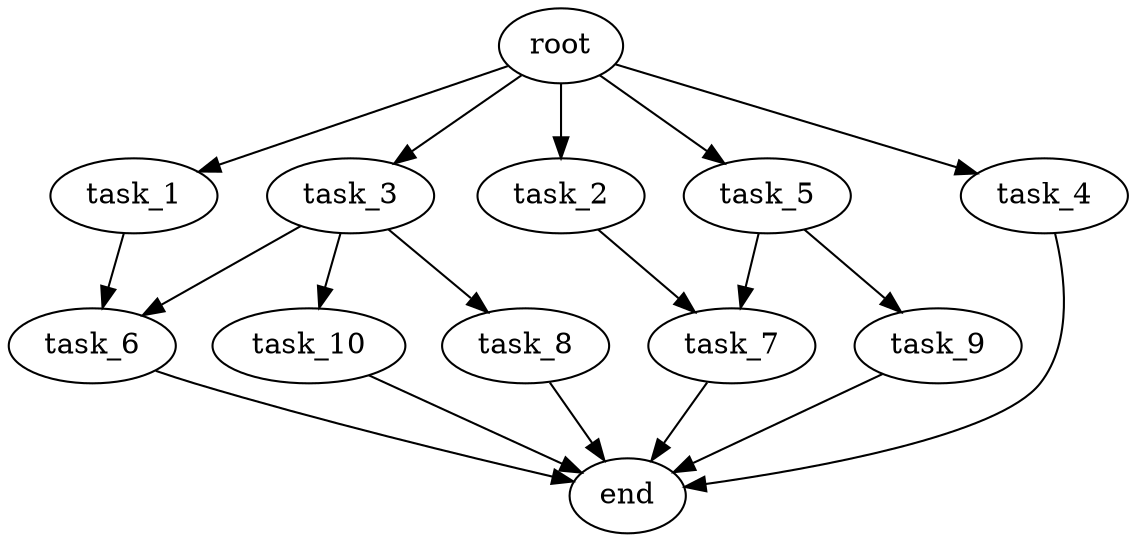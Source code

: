 digraph G {
  root [size="0.000000e+00"];
  task_1 [size="4.829965e+10"];
  task_2 [size="8.047077e+10"];
  task_3 [size="6.850223e+10"];
  task_4 [size="2.975041e+10"];
  task_5 [size="7.306573e+09"];
  task_6 [size="6.000704e+09"];
  task_7 [size="4.396615e+10"];
  task_8 [size="4.843027e+10"];
  task_9 [size="2.041026e+10"];
  task_10 [size="6.066996e+10"];
  end [size="0.000000e+00"];

  root -> task_1 [size="1.000000e-12"];
  root -> task_2 [size="1.000000e-12"];
  root -> task_3 [size="1.000000e-12"];
  root -> task_4 [size="1.000000e-12"];
  root -> task_5 [size="1.000000e-12"];
  task_1 -> task_6 [size="3.000352e+07"];
  task_2 -> task_7 [size="2.198308e+08"];
  task_3 -> task_6 [size="3.000352e+07"];
  task_3 -> task_8 [size="4.843027e+08"];
  task_3 -> task_10 [size="6.066996e+08"];
  task_4 -> end [size="1.000000e-12"];
  task_5 -> task_7 [size="2.198308e+08"];
  task_5 -> task_9 [size="2.041026e+08"];
  task_6 -> end [size="1.000000e-12"];
  task_7 -> end [size="1.000000e-12"];
  task_8 -> end [size="1.000000e-12"];
  task_9 -> end [size="1.000000e-12"];
  task_10 -> end [size="1.000000e-12"];
}
